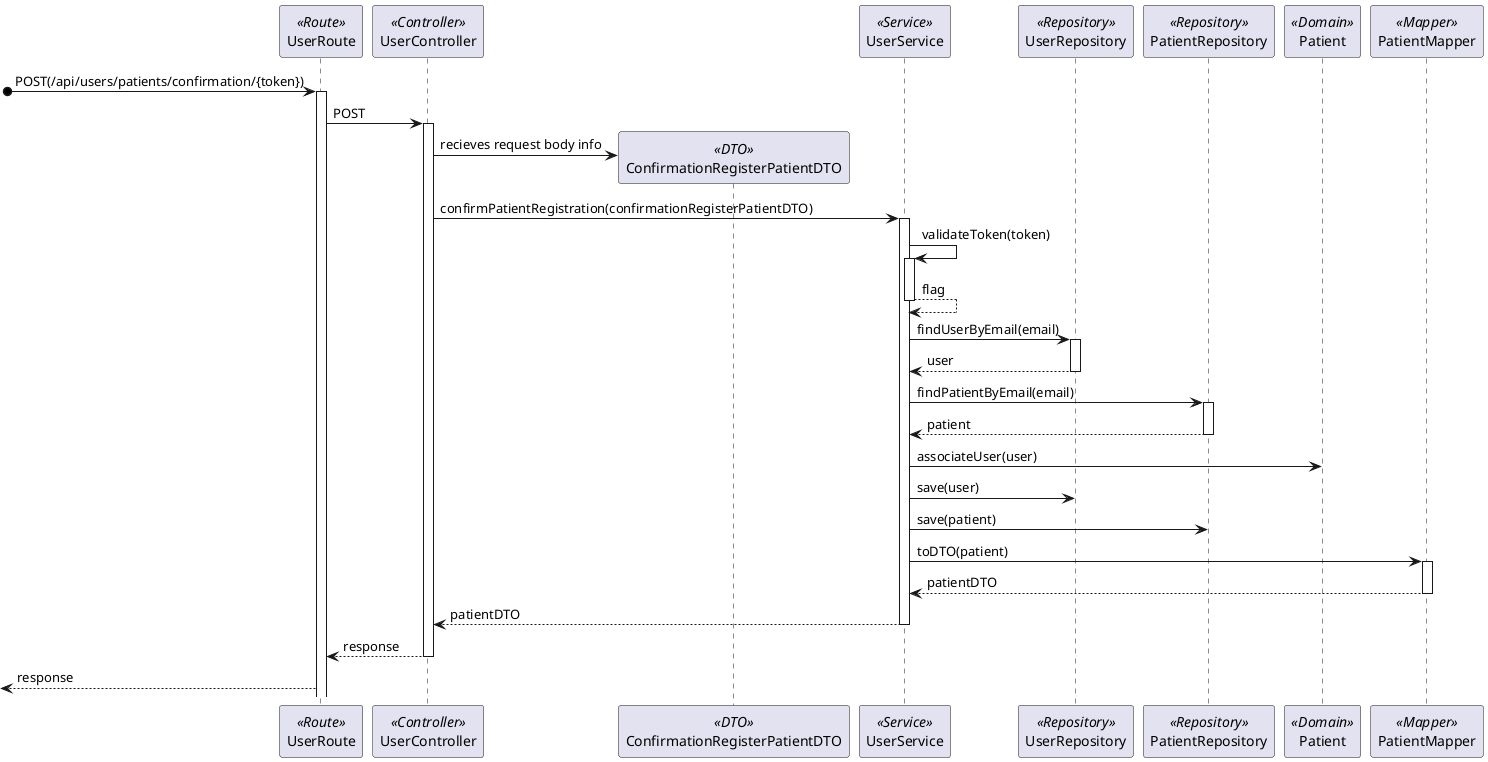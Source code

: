 ```plantuml
@startuml Process_View_Posterior_Confirmation
participant UserRoute as Route <<Route>>
participant UserController as Controller <<Controller>>
participant ConfirmationRegisterPatientDTO as ConfirmationDTO <<DTO>>
participant UserService as Service <<Service>>
participant UserRepository as Repository <<Repository>>
participant PatientRepository as PatientRepository <<Repository>> 
participant Patient as Patient <<Domain>>
participant PatientMapper as Mapper <<Mapper>>
[o-> Route : POST(/api/users/patients/confirmation/{token})
activate Route
Route -> Controller : POST
activate Controller
Controller -> ConfirmationDTO** : recieves request body info
Controller -> Service : confirmPatientRegistration(confirmationRegisterPatientDTO)
activate Service
Service -> Service : validateToken(token)
activate Service
return flag
Service -> Repository : findUserByEmail(email)
activate Repository
return user 
Service -> PatientRepository : findPatientByEmail(email)
activate PatientRepository
return patient
Service -> Patient : associateUser(user)
Service -> Repository : save(user)
Service -> PatientRepository : save(patient)
Service -> Mapper : toDTO(patient)
activate Mapper
return patientDTO
Service --> Controller : patientDTO
deactivate Service
Controller --> Route : response
deactivate Controller
<-- Route : response
@enduml
```